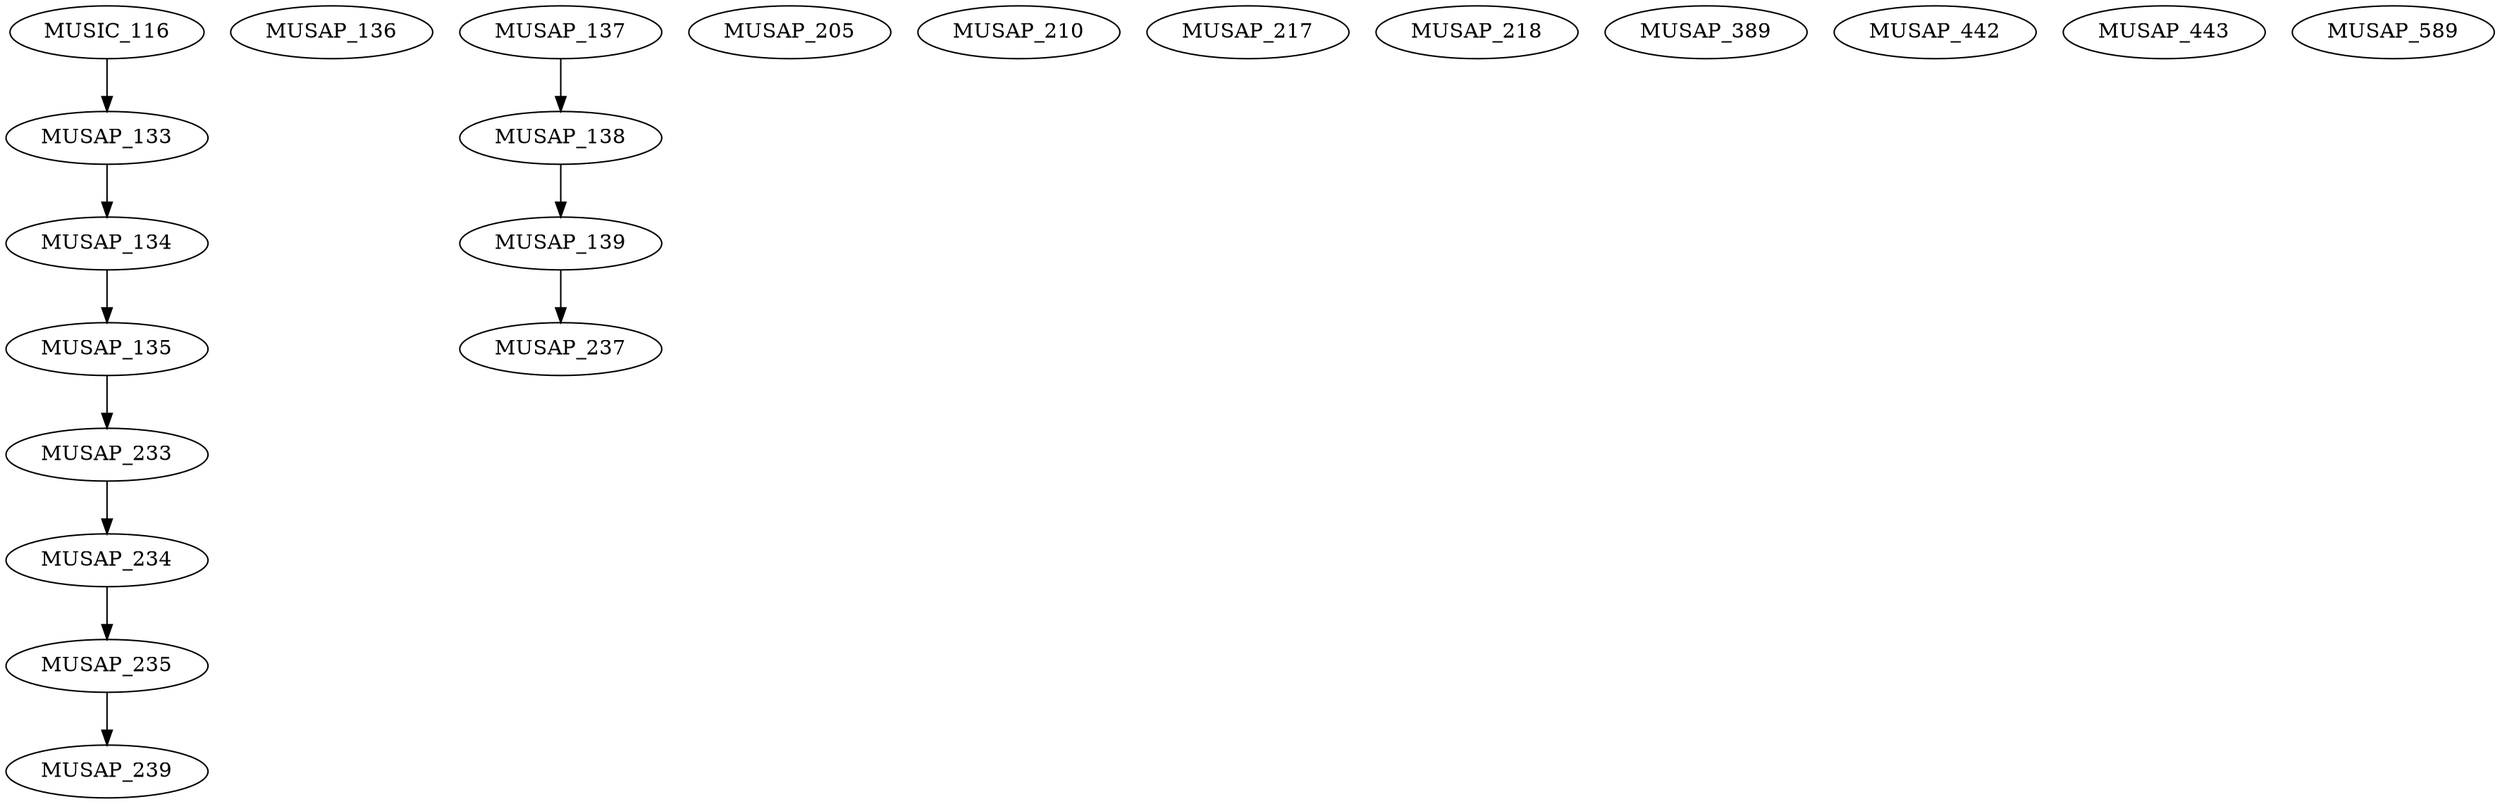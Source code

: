digraph G {
    edge [color=black];
    MUSIC_116 -> MUSAP_133;
    edge [color=black];
    MUSAP_133 -> MUSAP_134;
    edge [color=black];
    MUSAP_134 -> MUSAP_135;
    MUSAP_136;
    MUSAP_137;
    edge [color=black];
    MUSAP_137 -> MUSAP_138;
    edge [color=black];
    MUSAP_138 -> MUSAP_139;
    MUSAP_205;
    MUSAP_210;
    MUSAP_217;
    MUSAP_218;
    edge [color=black];
    MUSAP_135 -> MUSAP_233;
    edge [color=black];
    MUSAP_233 -> MUSAP_234;
    edge [color=black];
    MUSAP_234 -> MUSAP_235;
    edge [color=black];
    MUSAP_139 -> MUSAP_237;
    edge [color=black];
    MUSAP_235 -> MUSAP_239;
    MUSAP_389;
    MUSAP_442;
    MUSAP_443;
    MUSAP_589;
}
